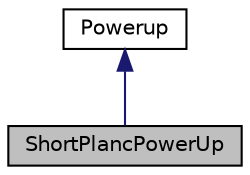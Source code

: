 digraph "ShortPlancPowerUp"
{
 // LATEX_PDF_SIZE
  edge [fontname="Helvetica",fontsize="10",labelfontname="Helvetica",labelfontsize="10"];
  node [fontname="Helvetica",fontsize="10",shape=record];
  Node1 [label="ShortPlancPowerUp",height=0.2,width=0.4,color="black", fillcolor="grey75", style="filled", fontcolor="black",tooltip="menmbers of this class decrease planc length"];
  Node2 -> Node1 [dir="back",color="midnightblue",fontsize="10",style="solid",fontname="Helvetica"];
  Node2 [label="Powerup",height=0.2,width=0.4,color="black", fillcolor="white", style="filled",URL="$class_powerup.html",tooltip="Base class for all the powerups."];
}
